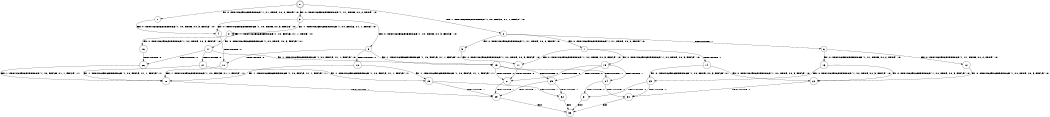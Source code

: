 digraph BCG {
size = "7, 10.5";
center = TRUE;
node [shape = circle];
0 [peripheries = 2];
0 -> 1 [label = "EX !0 !ATOMIC_EXCH_BRANCH (1, +1, TRUE, +0, 2, TRUE) !:0:"];
0 -> 2 [label = "EX !1 !ATOMIC_EXCH_BRANCH (1, +0, FALSE, +1, 1, FALSE) !:0:"];
0 -> 3 [label = "EX !0 !ATOMIC_EXCH_BRANCH (1, +1, TRUE, +0, 2, TRUE) !:0:"];
1 -> 4 [label = "EX !0 !ATOMIC_EXCH_BRANCH (1, +0, TRUE, +0, 3, FALSE) !:0:"];
2 -> 5 [label = "EX !0 !ATOMIC_EXCH_BRANCH (1, +1, TRUE, +0, 2, TRUE) !:0:"];
2 -> 6 [label = "TERMINATE !1"];
2 -> 7 [label = "EX !0 !ATOMIC_EXCH_BRANCH (1, +1, TRUE, +0, 2, TRUE) !:0:"];
3 -> 4 [label = "EX !0 !ATOMIC_EXCH_BRANCH (1, +0, TRUE, +0, 3, FALSE) !:0:"];
3 -> 8 [label = "EX !1 !ATOMIC_EXCH_BRANCH (1, +0, FALSE, +1, 1, TRUE) !:0:"];
3 -> 9 [label = "EX !0 !ATOMIC_EXCH_BRANCH (1, +0, TRUE, +0, 3, FALSE) !:0:"];
4 -> 10 [label = "TERMINATE !0"];
5 -> 11 [label = "EX !0 !ATOMIC_EXCH_BRANCH (1, +0, TRUE, +0, 3, FALSE) !:0:"];
6 -> 12 [label = "EX !0 !ATOMIC_EXCH_BRANCH (1, +1, TRUE, +0, 2, TRUE) !:0:"];
6 -> 13 [label = "EX !0 !ATOMIC_EXCH_BRANCH (1, +1, TRUE, +0, 2, TRUE) !:0:"];
7 -> 11 [label = "EX !0 !ATOMIC_EXCH_BRANCH (1, +0, TRUE, +0, 3, FALSE) !:0:"];
7 -> 14 [label = "TERMINATE !1"];
7 -> 15 [label = "EX !0 !ATOMIC_EXCH_BRANCH (1, +0, TRUE, +0, 3, FALSE) !:0:"];
8 -> 16 [label = "EX !0 !ATOMIC_EXCH_BRANCH (1, +0, TRUE, +0, 3, FALSE) !:0:"];
8 -> 8 [label = "EX !1 !ATOMIC_EXCH_BRANCH (1, +0, FALSE, +1, 1, TRUE) !:0:"];
8 -> 17 [label = "EX !0 !ATOMIC_EXCH_BRANCH (1, +0, TRUE, +0, 3, FALSE) !:0:"];
9 -> 10 [label = "TERMINATE !0"];
9 -> 18 [label = "TERMINATE !0"];
9 -> 19 [label = "EX !1 !ATOMIC_EXCH_BRANCH (1, +0, FALSE, +1, 1, FALSE) !:0:"];
10 -> 20 [label = "EX !1 !ATOMIC_EXCH_BRANCH (1, +0, FALSE, +1, 1, FALSE) !:1:"];
11 -> 21 [label = "TERMINATE !0"];
12 -> 22 [label = "EX !0 !ATOMIC_EXCH_BRANCH (1, +0, TRUE, +0, 3, FALSE) !:0:"];
13 -> 22 [label = "EX !0 !ATOMIC_EXCH_BRANCH (1, +0, TRUE, +0, 3, FALSE) !:0:"];
13 -> 23 [label = "EX !0 !ATOMIC_EXCH_BRANCH (1, +0, TRUE, +0, 3, FALSE) !:0:"];
14 -> 22 [label = "EX !0 !ATOMIC_EXCH_BRANCH (1, +0, TRUE, +0, 3, FALSE) !:0:"];
14 -> 23 [label = "EX !0 !ATOMIC_EXCH_BRANCH (1, +0, TRUE, +0, 3, FALSE) !:0:"];
15 -> 21 [label = "TERMINATE !0"];
15 -> 24 [label = "TERMINATE !1"];
15 -> 25 [label = "TERMINATE !0"];
16 -> 26 [label = "TERMINATE !0"];
17 -> 26 [label = "TERMINATE !0"];
17 -> 27 [label = "TERMINATE !0"];
17 -> 19 [label = "EX !1 !ATOMIC_EXCH_BRANCH (1, +0, FALSE, +1, 1, FALSE) !:0:"];
18 -> 20 [label = "EX !1 !ATOMIC_EXCH_BRANCH (1, +0, FALSE, +1, 1, FALSE) !:1:"];
18 -> 28 [label = "EX !1 !ATOMIC_EXCH_BRANCH (1, +0, FALSE, +1, 1, FALSE) !:1:"];
19 -> 21 [label = "TERMINATE !0"];
19 -> 24 [label = "TERMINATE !1"];
19 -> 25 [label = "TERMINATE !0"];
20 -> 29 [label = "TERMINATE !1"];
21 -> 29 [label = "TERMINATE !1"];
22 -> 30 [label = "TERMINATE !0"];
23 -> 30 [label = "TERMINATE !0"];
23 -> 31 [label = "TERMINATE !0"];
24 -> 30 [label = "TERMINATE !0"];
24 -> 31 [label = "TERMINATE !0"];
25 -> 29 [label = "TERMINATE !1"];
25 -> 32 [label = "TERMINATE !1"];
26 -> 20 [label = "EX !1 !ATOMIC_EXCH_BRANCH (1, +0, FALSE, +1, 1, FALSE) !:1:"];
27 -> 20 [label = "EX !1 !ATOMIC_EXCH_BRANCH (1, +0, FALSE, +1, 1, FALSE) !:1:"];
27 -> 28 [label = "EX !1 !ATOMIC_EXCH_BRANCH (1, +0, FALSE, +1, 1, FALSE) !:1:"];
28 -> 29 [label = "TERMINATE !1"];
28 -> 32 [label = "TERMINATE !1"];
29 -> 33 [label = "exit"];
30 -> 33 [label = "exit"];
31 -> 33 [label = "exit"];
32 -> 33 [label = "exit"];
}

